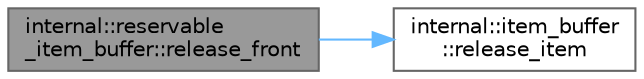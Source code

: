 digraph "internal::reservable_item_buffer::release_front"
{
 // LATEX_PDF_SIZE
  bgcolor="transparent";
  edge [fontname=Helvetica,fontsize=10,labelfontname=Helvetica,labelfontsize=10];
  node [fontname=Helvetica,fontsize=10,shape=box,height=0.2,width=0.4];
  rankdir="LR";
  Node1 [id="Node000001",label="internal::reservable\l_item_buffer::release_front",height=0.2,width=0.4,color="gray40", fillcolor="grey60", style="filled", fontcolor="black",tooltip=" "];
  Node1 -> Node2 [id="edge1_Node000001_Node000002",color="steelblue1",style="solid",tooltip=" "];
  Node2 [id="Node000002",label="internal::item_buffer\l::release_item",height=0.2,width=0.4,color="grey40", fillcolor="white", style="filled",URL="$classinternal_1_1item__buffer.html#ab11d85b513ae349da499ee2ae6c63811",tooltip=" "];
}
